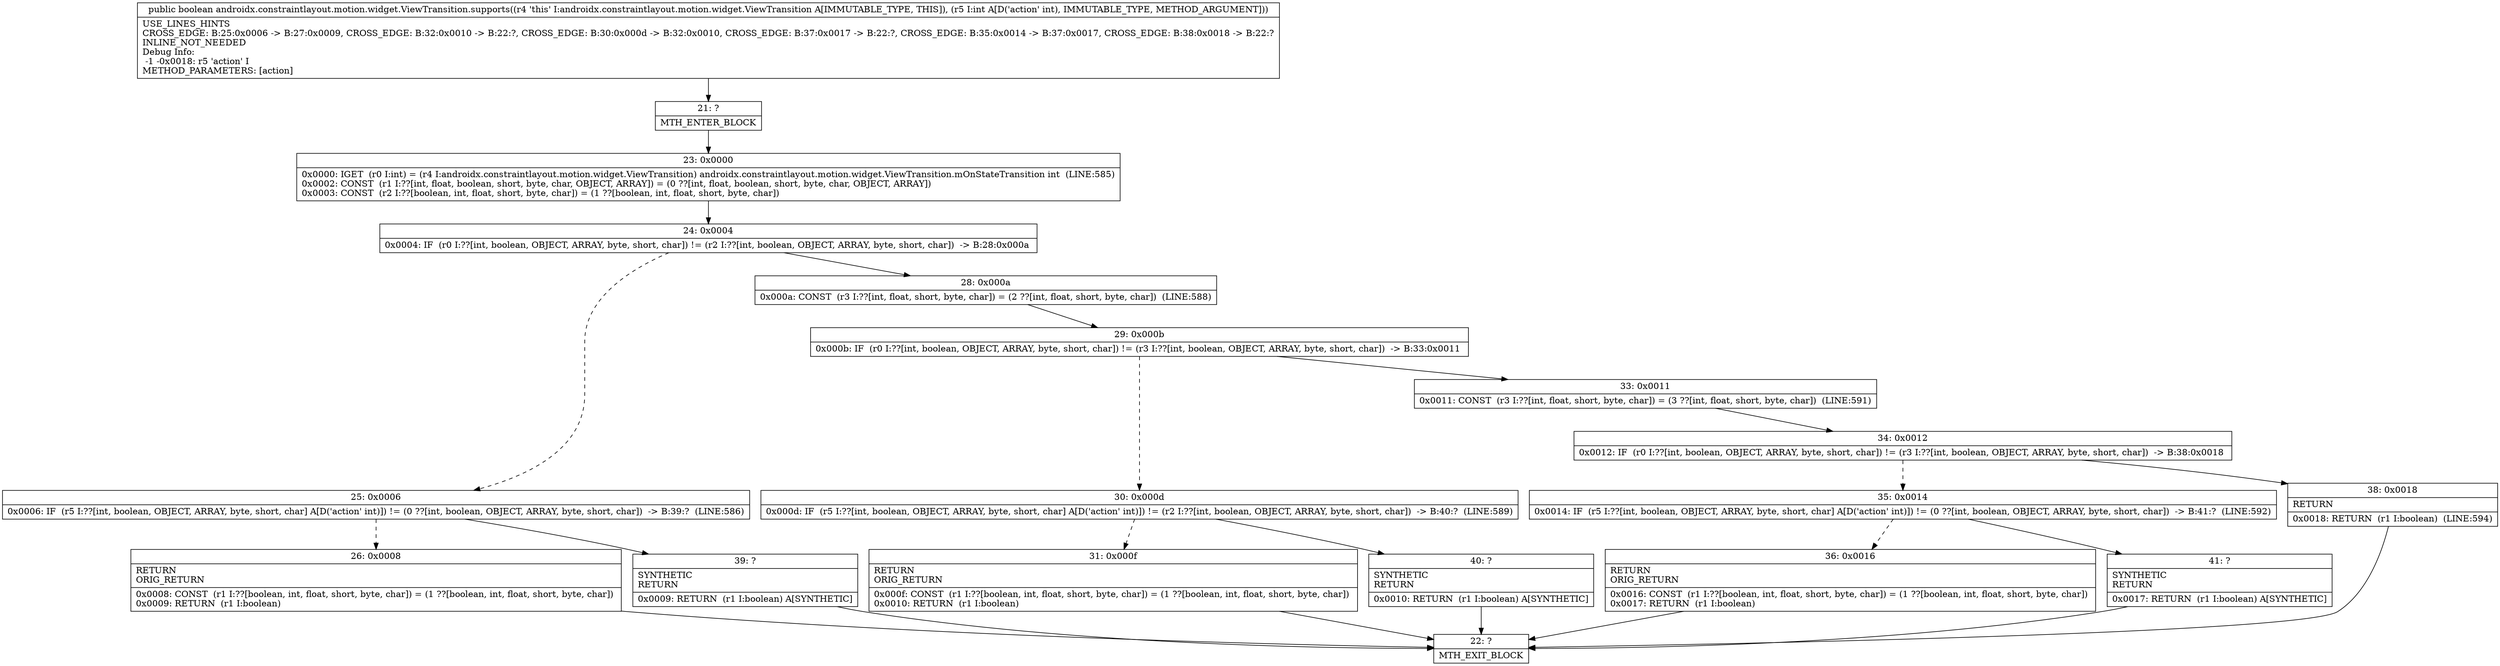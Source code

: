 digraph "CFG forandroidx.constraintlayout.motion.widget.ViewTransition.supports(I)Z" {
Node_21 [shape=record,label="{21\:\ ?|MTH_ENTER_BLOCK\l}"];
Node_23 [shape=record,label="{23\:\ 0x0000|0x0000: IGET  (r0 I:int) = (r4 I:androidx.constraintlayout.motion.widget.ViewTransition) androidx.constraintlayout.motion.widget.ViewTransition.mOnStateTransition int  (LINE:585)\l0x0002: CONST  (r1 I:??[int, float, boolean, short, byte, char, OBJECT, ARRAY]) = (0 ??[int, float, boolean, short, byte, char, OBJECT, ARRAY]) \l0x0003: CONST  (r2 I:??[boolean, int, float, short, byte, char]) = (1 ??[boolean, int, float, short, byte, char]) \l}"];
Node_24 [shape=record,label="{24\:\ 0x0004|0x0004: IF  (r0 I:??[int, boolean, OBJECT, ARRAY, byte, short, char]) != (r2 I:??[int, boolean, OBJECT, ARRAY, byte, short, char])  \-\> B:28:0x000a \l}"];
Node_25 [shape=record,label="{25\:\ 0x0006|0x0006: IF  (r5 I:??[int, boolean, OBJECT, ARRAY, byte, short, char] A[D('action' int)]) != (0 ??[int, boolean, OBJECT, ARRAY, byte, short, char])  \-\> B:39:?  (LINE:586)\l}"];
Node_26 [shape=record,label="{26\:\ 0x0008|RETURN\lORIG_RETURN\l|0x0008: CONST  (r1 I:??[boolean, int, float, short, byte, char]) = (1 ??[boolean, int, float, short, byte, char]) \l0x0009: RETURN  (r1 I:boolean) \l}"];
Node_22 [shape=record,label="{22\:\ ?|MTH_EXIT_BLOCK\l}"];
Node_39 [shape=record,label="{39\:\ ?|SYNTHETIC\lRETURN\l|0x0009: RETURN  (r1 I:boolean) A[SYNTHETIC]\l}"];
Node_28 [shape=record,label="{28\:\ 0x000a|0x000a: CONST  (r3 I:??[int, float, short, byte, char]) = (2 ??[int, float, short, byte, char])  (LINE:588)\l}"];
Node_29 [shape=record,label="{29\:\ 0x000b|0x000b: IF  (r0 I:??[int, boolean, OBJECT, ARRAY, byte, short, char]) != (r3 I:??[int, boolean, OBJECT, ARRAY, byte, short, char])  \-\> B:33:0x0011 \l}"];
Node_30 [shape=record,label="{30\:\ 0x000d|0x000d: IF  (r5 I:??[int, boolean, OBJECT, ARRAY, byte, short, char] A[D('action' int)]) != (r2 I:??[int, boolean, OBJECT, ARRAY, byte, short, char])  \-\> B:40:?  (LINE:589)\l}"];
Node_31 [shape=record,label="{31\:\ 0x000f|RETURN\lORIG_RETURN\l|0x000f: CONST  (r1 I:??[boolean, int, float, short, byte, char]) = (1 ??[boolean, int, float, short, byte, char]) \l0x0010: RETURN  (r1 I:boolean) \l}"];
Node_40 [shape=record,label="{40\:\ ?|SYNTHETIC\lRETURN\l|0x0010: RETURN  (r1 I:boolean) A[SYNTHETIC]\l}"];
Node_33 [shape=record,label="{33\:\ 0x0011|0x0011: CONST  (r3 I:??[int, float, short, byte, char]) = (3 ??[int, float, short, byte, char])  (LINE:591)\l}"];
Node_34 [shape=record,label="{34\:\ 0x0012|0x0012: IF  (r0 I:??[int, boolean, OBJECT, ARRAY, byte, short, char]) != (r3 I:??[int, boolean, OBJECT, ARRAY, byte, short, char])  \-\> B:38:0x0018 \l}"];
Node_35 [shape=record,label="{35\:\ 0x0014|0x0014: IF  (r5 I:??[int, boolean, OBJECT, ARRAY, byte, short, char] A[D('action' int)]) != (0 ??[int, boolean, OBJECT, ARRAY, byte, short, char])  \-\> B:41:?  (LINE:592)\l}"];
Node_36 [shape=record,label="{36\:\ 0x0016|RETURN\lORIG_RETURN\l|0x0016: CONST  (r1 I:??[boolean, int, float, short, byte, char]) = (1 ??[boolean, int, float, short, byte, char]) \l0x0017: RETURN  (r1 I:boolean) \l}"];
Node_41 [shape=record,label="{41\:\ ?|SYNTHETIC\lRETURN\l|0x0017: RETURN  (r1 I:boolean) A[SYNTHETIC]\l}"];
Node_38 [shape=record,label="{38\:\ 0x0018|RETURN\l|0x0018: RETURN  (r1 I:boolean)  (LINE:594)\l}"];
MethodNode[shape=record,label="{public boolean androidx.constraintlayout.motion.widget.ViewTransition.supports((r4 'this' I:androidx.constraintlayout.motion.widget.ViewTransition A[IMMUTABLE_TYPE, THIS]), (r5 I:int A[D('action' int), IMMUTABLE_TYPE, METHOD_ARGUMENT]))  | USE_LINES_HINTS\lCROSS_EDGE: B:25:0x0006 \-\> B:27:0x0009, CROSS_EDGE: B:32:0x0010 \-\> B:22:?, CROSS_EDGE: B:30:0x000d \-\> B:32:0x0010, CROSS_EDGE: B:37:0x0017 \-\> B:22:?, CROSS_EDGE: B:35:0x0014 \-\> B:37:0x0017, CROSS_EDGE: B:38:0x0018 \-\> B:22:?\lINLINE_NOT_NEEDED\lDebug Info:\l  \-1 \-0x0018: r5 'action' I\lMETHOD_PARAMETERS: [action]\l}"];
MethodNode -> Node_21;Node_21 -> Node_23;
Node_23 -> Node_24;
Node_24 -> Node_25[style=dashed];
Node_24 -> Node_28;
Node_25 -> Node_26[style=dashed];
Node_25 -> Node_39;
Node_26 -> Node_22;
Node_39 -> Node_22;
Node_28 -> Node_29;
Node_29 -> Node_30[style=dashed];
Node_29 -> Node_33;
Node_30 -> Node_31[style=dashed];
Node_30 -> Node_40;
Node_31 -> Node_22;
Node_40 -> Node_22;
Node_33 -> Node_34;
Node_34 -> Node_35[style=dashed];
Node_34 -> Node_38;
Node_35 -> Node_36[style=dashed];
Node_35 -> Node_41;
Node_36 -> Node_22;
Node_41 -> Node_22;
Node_38 -> Node_22;
}

